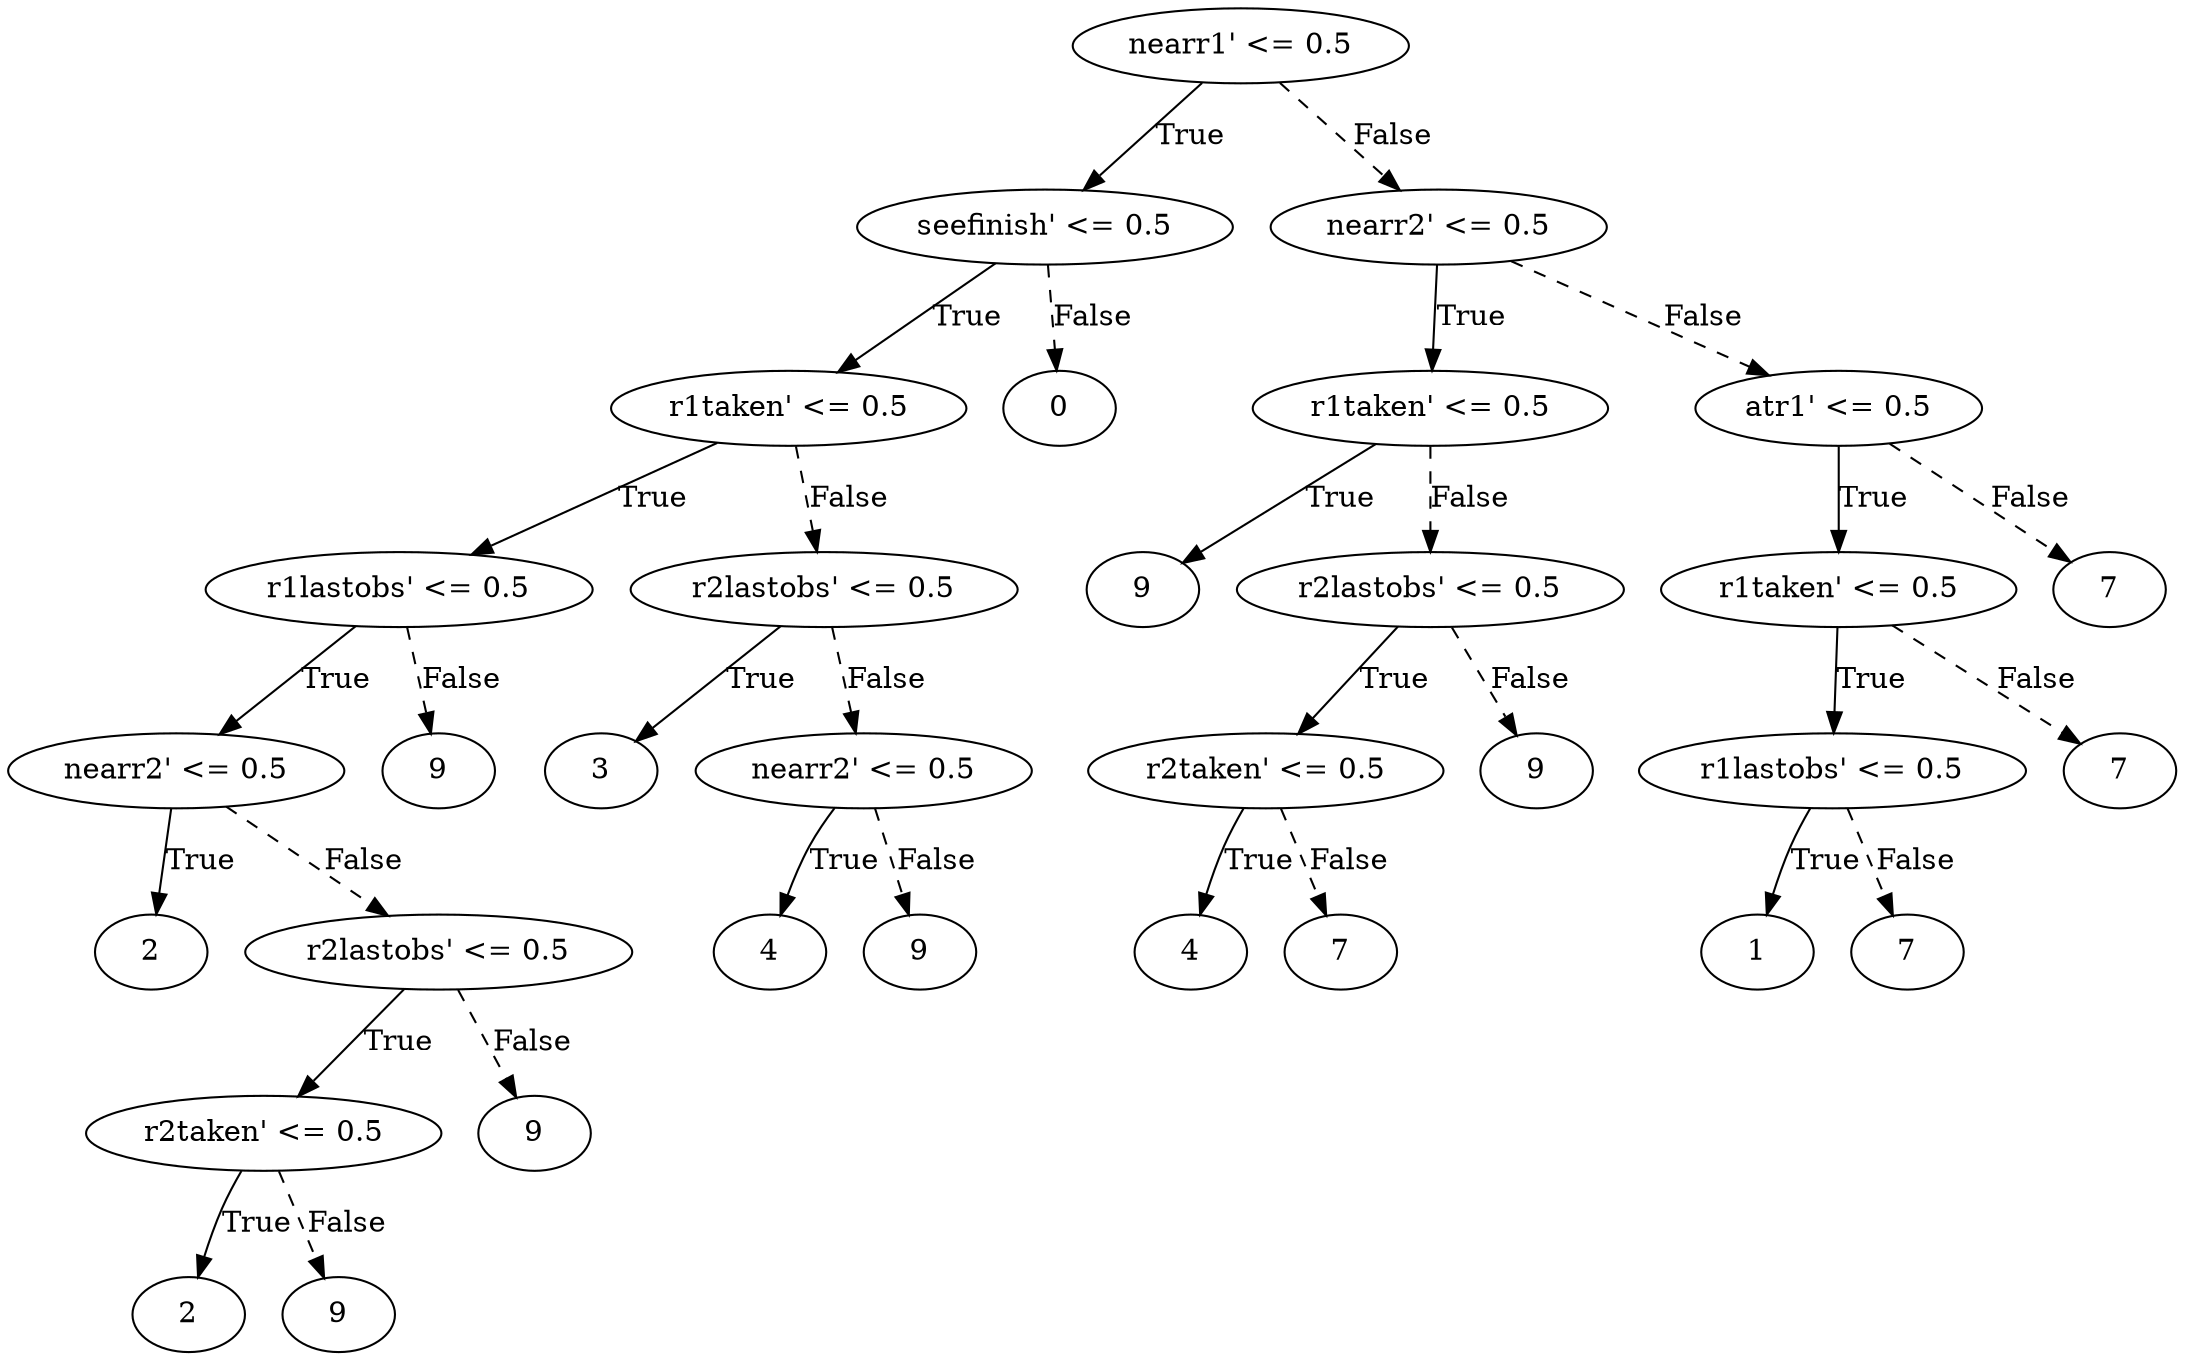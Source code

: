 digraph {
0 [label="nearr1' <= 0.5"];
1 [label="seefinish' <= 0.5"];
2 [label="r1taken' <= 0.5"];
3 [label="r1lastobs' <= 0.5"];
4 [label="nearr2' <= 0.5"];
5 [label="2"];
4 -> 5 [label="True"];
6 [label="r2lastobs' <= 0.5"];
7 [label="r2taken' <= 0.5"];
8 [label="2"];
7 -> 8 [label="True"];
9 [label="9"];
7 -> 9 [style="dashed", label="False"];
6 -> 7 [label="True"];
10 [label="9"];
6 -> 10 [style="dashed", label="False"];
4 -> 6 [style="dashed", label="False"];
3 -> 4 [label="True"];
11 [label="9"];
3 -> 11 [style="dashed", label="False"];
2 -> 3 [label="True"];
12 [label="r2lastobs' <= 0.5"];
13 [label="3"];
12 -> 13 [label="True"];
14 [label="nearr2' <= 0.5"];
15 [label="4"];
14 -> 15 [label="True"];
16 [label="9"];
14 -> 16 [style="dashed", label="False"];
12 -> 14 [style="dashed", label="False"];
2 -> 12 [style="dashed", label="False"];
1 -> 2 [label="True"];
17 [label="0"];
1 -> 17 [style="dashed", label="False"];
0 -> 1 [label="True"];
18 [label="nearr2' <= 0.5"];
19 [label="r1taken' <= 0.5"];
20 [label="9"];
19 -> 20 [label="True"];
21 [label="r2lastobs' <= 0.5"];
22 [label="r2taken' <= 0.5"];
23 [label="4"];
22 -> 23 [label="True"];
24 [label="7"];
22 -> 24 [style="dashed", label="False"];
21 -> 22 [label="True"];
25 [label="9"];
21 -> 25 [style="dashed", label="False"];
19 -> 21 [style="dashed", label="False"];
18 -> 19 [label="True"];
26 [label="atr1' <= 0.5"];
27 [label="r1taken' <= 0.5"];
28 [label="r1lastobs' <= 0.5"];
29 [label="1"];
28 -> 29 [label="True"];
30 [label="7"];
28 -> 30 [style="dashed", label="False"];
27 -> 28 [label="True"];
31 [label="7"];
27 -> 31 [style="dashed", label="False"];
26 -> 27 [label="True"];
32 [label="7"];
26 -> 32 [style="dashed", label="False"];
18 -> 26 [style="dashed", label="False"];
0 -> 18 [style="dashed", label="False"];

}